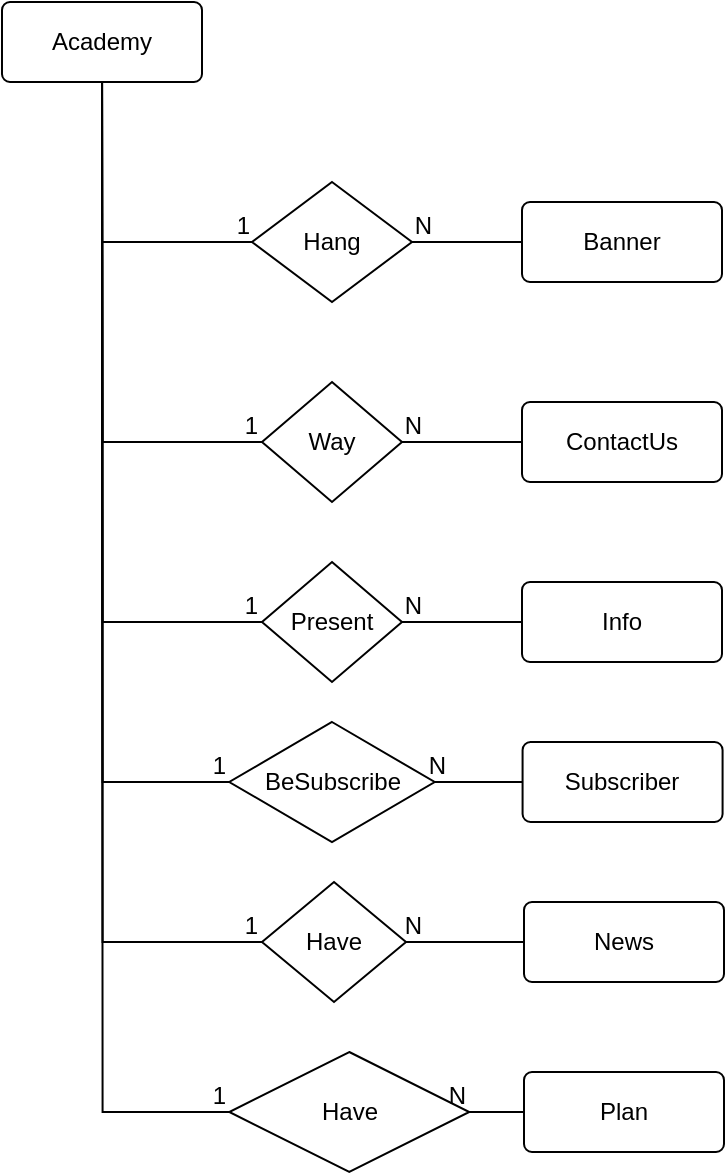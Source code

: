 <mxfile version="24.7.17">
  <diagram name="Page-1" id="yzOIdISyLGrGHIHWPUqi">
    <mxGraphModel dx="2924" dy="1197" grid="1" gridSize="10" guides="1" tooltips="1" connect="1" arrows="1" fold="1" page="1" pageScale="1" pageWidth="850" pageHeight="1100" math="0" shadow="0">
      <root>
        <mxCell id="0" />
        <mxCell id="1" parent="0" />
        <mxCell id="qgcFOLWU3ok1nIm4FP-3-1" value="Academy" style="rounded=1;arcSize=10;whiteSpace=wrap;html=1;align=center;" vertex="1" parent="1">
          <mxGeometry x="-688" y="170" width="100" height="40" as="geometry" />
        </mxCell>
        <mxCell id="qgcFOLWU3ok1nIm4FP-3-2" value="Banner" style="rounded=1;arcSize=10;whiteSpace=wrap;html=1;align=center;" vertex="1" parent="1">
          <mxGeometry x="-428" y="270" width="100" height="40" as="geometry" />
        </mxCell>
        <mxCell id="qgcFOLWU3ok1nIm4FP-3-3" value="Hang" style="shape=rhombus;perimeter=rhombusPerimeter;whiteSpace=wrap;html=1;align=center;" vertex="1" parent="1">
          <mxGeometry x="-563" y="260" width="80" height="60" as="geometry" />
        </mxCell>
        <mxCell id="qgcFOLWU3ok1nIm4FP-3-4" value="" style="endArrow=none;html=1;rounded=0;" edge="1" parent="1" source="qgcFOLWU3ok1nIm4FP-3-1" target="qgcFOLWU3ok1nIm4FP-3-3">
          <mxGeometry relative="1" as="geometry">
            <mxPoint x="-718" y="230" as="sourcePoint" />
            <mxPoint x="-558" y="230" as="targetPoint" />
            <Array as="points">
              <mxPoint x="-638" y="290" />
            </Array>
          </mxGeometry>
        </mxCell>
        <mxCell id="qgcFOLWU3ok1nIm4FP-3-5" value="1" style="resizable=0;html=1;whiteSpace=wrap;align=right;verticalAlign=bottom;" connectable="0" vertex="1" parent="qgcFOLWU3ok1nIm4FP-3-4">
          <mxGeometry x="1" relative="1" as="geometry" />
        </mxCell>
        <mxCell id="qgcFOLWU3ok1nIm4FP-3-6" value="" style="endArrow=none;html=1;rounded=0;" edge="1" parent="1" source="qgcFOLWU3ok1nIm4FP-3-3" target="qgcFOLWU3ok1nIm4FP-3-2">
          <mxGeometry relative="1" as="geometry">
            <mxPoint x="-648" y="330" as="sourcePoint" />
            <mxPoint x="-488" y="330" as="targetPoint" />
          </mxGeometry>
        </mxCell>
        <mxCell id="qgcFOLWU3ok1nIm4FP-3-7" value="N" style="resizable=0;html=1;whiteSpace=wrap;align=right;verticalAlign=bottom;" connectable="0" vertex="1" parent="qgcFOLWU3ok1nIm4FP-3-6">
          <mxGeometry x="1" relative="1" as="geometry">
            <mxPoint x="-44" as="offset" />
          </mxGeometry>
        </mxCell>
        <mxCell id="qgcFOLWU3ok1nIm4FP-3-8" value="ContactUs" style="rounded=1;arcSize=10;whiteSpace=wrap;html=1;align=center;" vertex="1" parent="1">
          <mxGeometry x="-428" y="370" width="100" height="40" as="geometry" />
        </mxCell>
        <mxCell id="qgcFOLWU3ok1nIm4FP-3-9" value="Way" style="shape=rhombus;perimeter=rhombusPerimeter;whiteSpace=wrap;html=1;align=center;" vertex="1" parent="1">
          <mxGeometry x="-558" y="360" width="70" height="60" as="geometry" />
        </mxCell>
        <mxCell id="qgcFOLWU3ok1nIm4FP-3-10" value="" style="endArrow=none;html=1;rounded=0;" edge="1" parent="1" source="qgcFOLWU3ok1nIm4FP-3-1" target="qgcFOLWU3ok1nIm4FP-3-9">
          <mxGeometry relative="1" as="geometry">
            <mxPoint x="-670.71" y="440" as="sourcePoint" />
            <mxPoint x="-510.71" y="440" as="targetPoint" />
            <Array as="points">
              <mxPoint x="-637.71" y="390" />
            </Array>
          </mxGeometry>
        </mxCell>
        <mxCell id="qgcFOLWU3ok1nIm4FP-3-11" value="1" style="resizable=0;html=1;whiteSpace=wrap;align=right;verticalAlign=bottom;" connectable="0" vertex="1" parent="qgcFOLWU3ok1nIm4FP-3-10">
          <mxGeometry x="1" relative="1" as="geometry" />
        </mxCell>
        <mxCell id="qgcFOLWU3ok1nIm4FP-3-12" value="" style="endArrow=none;html=1;rounded=0;" edge="1" parent="1" source="qgcFOLWU3ok1nIm4FP-3-8" target="qgcFOLWU3ok1nIm4FP-3-9">
          <mxGeometry relative="1" as="geometry">
            <mxPoint x="-470.71" y="460" as="sourcePoint" />
            <mxPoint x="-310.71" y="460" as="targetPoint" />
          </mxGeometry>
        </mxCell>
        <mxCell id="qgcFOLWU3ok1nIm4FP-3-13" value="N" style="resizable=0;html=1;whiteSpace=wrap;align=right;verticalAlign=bottom;" connectable="0" vertex="1" parent="qgcFOLWU3ok1nIm4FP-3-12">
          <mxGeometry x="1" relative="1" as="geometry">
            <mxPoint x="11" as="offset" />
          </mxGeometry>
        </mxCell>
        <mxCell id="qgcFOLWU3ok1nIm4FP-3-14" value="Info" style="rounded=1;arcSize=10;whiteSpace=wrap;html=1;align=center;" vertex="1" parent="1">
          <mxGeometry x="-428" y="460" width="100" height="40" as="geometry" />
        </mxCell>
        <mxCell id="qgcFOLWU3ok1nIm4FP-3-15" value="Present" style="shape=rhombus;perimeter=rhombusPerimeter;whiteSpace=wrap;html=1;align=center;" vertex="1" parent="1">
          <mxGeometry x="-558" y="450" width="70" height="60" as="geometry" />
        </mxCell>
        <mxCell id="qgcFOLWU3ok1nIm4FP-3-16" value="" style="endArrow=none;html=1;rounded=0;" edge="1" parent="1" source="qgcFOLWU3ok1nIm4FP-3-1" target="qgcFOLWU3ok1nIm4FP-3-15">
          <mxGeometry relative="1" as="geometry">
            <mxPoint x="-627.71" y="70" as="sourcePoint" />
            <mxPoint x="-547.71" y="400" as="targetPoint" />
            <Array as="points">
              <mxPoint x="-637.71" y="480" />
            </Array>
          </mxGeometry>
        </mxCell>
        <mxCell id="qgcFOLWU3ok1nIm4FP-3-17" value="1" style="resizable=0;html=1;whiteSpace=wrap;align=right;verticalAlign=bottom;" connectable="0" vertex="1" parent="qgcFOLWU3ok1nIm4FP-3-16">
          <mxGeometry x="1" relative="1" as="geometry" />
        </mxCell>
        <mxCell id="qgcFOLWU3ok1nIm4FP-3-18" value="" style="endArrow=none;html=1;rounded=0;" edge="1" parent="1" source="qgcFOLWU3ok1nIm4FP-3-14" target="qgcFOLWU3ok1nIm4FP-3-15">
          <mxGeometry relative="1" as="geometry">
            <mxPoint x="-417.71" y="400" as="sourcePoint" />
            <mxPoint x="-477.71" y="400" as="targetPoint" />
          </mxGeometry>
        </mxCell>
        <mxCell id="qgcFOLWU3ok1nIm4FP-3-19" value="N" style="resizable=0;html=1;whiteSpace=wrap;align=right;verticalAlign=bottom;" connectable="0" vertex="1" parent="qgcFOLWU3ok1nIm4FP-3-18">
          <mxGeometry x="1" relative="1" as="geometry">
            <mxPoint x="11" as="offset" />
          </mxGeometry>
        </mxCell>
        <mxCell id="qgcFOLWU3ok1nIm4FP-3-20" value="Subscriber" style="rounded=1;arcSize=10;whiteSpace=wrap;html=1;align=center;" vertex="1" parent="1">
          <mxGeometry x="-427.71" y="540" width="100" height="40" as="geometry" />
        </mxCell>
        <mxCell id="qgcFOLWU3ok1nIm4FP-3-21" value="BeSubscribe" style="shape=rhombus;perimeter=rhombusPerimeter;whiteSpace=wrap;html=1;align=center;" vertex="1" parent="1">
          <mxGeometry x="-574.36" y="530" width="102.71" height="60" as="geometry" />
        </mxCell>
        <mxCell id="qgcFOLWU3ok1nIm4FP-3-22" value="" style="endArrow=none;html=1;rounded=0;" edge="1" parent="1" source="qgcFOLWU3ok1nIm4FP-3-20" target="qgcFOLWU3ok1nIm4FP-3-21">
          <mxGeometry relative="1" as="geometry">
            <mxPoint x="-630.71" y="620" as="sourcePoint" />
            <mxPoint x="-470.71" y="620" as="targetPoint" />
          </mxGeometry>
        </mxCell>
        <mxCell id="qgcFOLWU3ok1nIm4FP-3-23" value="N" style="resizable=0;html=1;whiteSpace=wrap;align=right;verticalAlign=bottom;" connectable="0" vertex="1" parent="qgcFOLWU3ok1nIm4FP-3-22">
          <mxGeometry x="1" relative="1" as="geometry">
            <mxPoint x="7" as="offset" />
          </mxGeometry>
        </mxCell>
        <mxCell id="qgcFOLWU3ok1nIm4FP-3-24" value="" style="endArrow=none;html=1;rounded=0;" edge="1" parent="1" source="qgcFOLWU3ok1nIm4FP-3-1" target="qgcFOLWU3ok1nIm4FP-3-21">
          <mxGeometry relative="1" as="geometry">
            <mxPoint x="-740.71" y="560" as="sourcePoint" />
            <mxPoint x="-580.71" y="560" as="targetPoint" />
            <Array as="points">
              <mxPoint x="-637.71" y="560" />
            </Array>
          </mxGeometry>
        </mxCell>
        <mxCell id="qgcFOLWU3ok1nIm4FP-3-25" value="1" style="resizable=0;html=1;whiteSpace=wrap;align=right;verticalAlign=bottom;" connectable="0" vertex="1" parent="qgcFOLWU3ok1nIm4FP-3-24">
          <mxGeometry x="1" relative="1" as="geometry" />
        </mxCell>
        <mxCell id="qgcFOLWU3ok1nIm4FP-3-26" value="News" style="rounded=1;arcSize=10;whiteSpace=wrap;html=1;align=center;" vertex="1" parent="1">
          <mxGeometry x="-427" y="620" width="100" height="40" as="geometry" />
        </mxCell>
        <mxCell id="qgcFOLWU3ok1nIm4FP-3-27" value="Have" style="shape=rhombus;perimeter=rhombusPerimeter;whiteSpace=wrap;html=1;align=center;" vertex="1" parent="1">
          <mxGeometry x="-558" y="610" width="72" height="60" as="geometry" />
        </mxCell>
        <mxCell id="qgcFOLWU3ok1nIm4FP-3-28" value="" style="endArrow=none;html=1;rounded=0;" edge="1" parent="1" source="qgcFOLWU3ok1nIm4FP-3-26" target="qgcFOLWU3ok1nIm4FP-3-27">
          <mxGeometry relative="1" as="geometry">
            <mxPoint x="-639.71" y="590" as="sourcePoint" />
            <mxPoint x="-479.71" y="590" as="targetPoint" />
          </mxGeometry>
        </mxCell>
        <mxCell id="qgcFOLWU3ok1nIm4FP-3-29" value="N" style="resizable=0;html=1;whiteSpace=wrap;align=right;verticalAlign=bottom;" connectable="0" vertex="1" parent="qgcFOLWU3ok1nIm4FP-3-28">
          <mxGeometry x="1" relative="1" as="geometry">
            <mxPoint x="9" as="offset" />
          </mxGeometry>
        </mxCell>
        <mxCell id="qgcFOLWU3ok1nIm4FP-3-30" value="" style="endArrow=none;html=1;rounded=0;" edge="1" parent="1" source="qgcFOLWU3ok1nIm4FP-3-1" target="qgcFOLWU3ok1nIm4FP-3-27">
          <mxGeometry relative="1" as="geometry">
            <mxPoint x="-780.71" y="630" as="sourcePoint" />
            <mxPoint x="-620.71" y="630" as="targetPoint" />
            <Array as="points">
              <mxPoint x="-637.71" y="640" />
            </Array>
          </mxGeometry>
        </mxCell>
        <mxCell id="qgcFOLWU3ok1nIm4FP-3-31" value="1" style="resizable=0;html=1;whiteSpace=wrap;align=right;verticalAlign=bottom;" connectable="0" vertex="1" parent="qgcFOLWU3ok1nIm4FP-3-30">
          <mxGeometry x="1" relative="1" as="geometry" />
        </mxCell>
        <mxCell id="qgcFOLWU3ok1nIm4FP-3-32" value="Plan" style="rounded=1;arcSize=10;whiteSpace=wrap;html=1;align=center;" vertex="1" parent="1">
          <mxGeometry x="-427" y="705" width="100" height="40" as="geometry" />
        </mxCell>
        <mxCell id="qgcFOLWU3ok1nIm4FP-3-33" value="Have" style="shape=rhombus;perimeter=rhombusPerimeter;whiteSpace=wrap;html=1;align=center;" vertex="1" parent="1">
          <mxGeometry x="-574.36" y="695" width="120" height="60" as="geometry" />
        </mxCell>
        <mxCell id="qgcFOLWU3ok1nIm4FP-3-34" value="" style="endArrow=none;html=1;rounded=0;" edge="1" parent="1" source="qgcFOLWU3ok1nIm4FP-3-32" target="qgcFOLWU3ok1nIm4FP-3-33">
          <mxGeometry relative="1" as="geometry">
            <mxPoint x="-1000.71" y="670" as="sourcePoint" />
            <mxPoint x="-840.71" y="670" as="targetPoint" />
          </mxGeometry>
        </mxCell>
        <mxCell id="qgcFOLWU3ok1nIm4FP-3-35" value="N" style="resizable=0;html=1;whiteSpace=wrap;align=right;verticalAlign=bottom;" connectable="0" vertex="1" parent="qgcFOLWU3ok1nIm4FP-3-34">
          <mxGeometry x="1" relative="1" as="geometry" />
        </mxCell>
        <mxCell id="qgcFOLWU3ok1nIm4FP-3-36" value="" style="endArrow=none;html=1;rounded=0;" edge="1" parent="1" source="qgcFOLWU3ok1nIm4FP-3-1" target="qgcFOLWU3ok1nIm4FP-3-33">
          <mxGeometry relative="1" as="geometry">
            <mxPoint x="-850.71" y="630" as="sourcePoint" />
            <mxPoint x="-690.71" y="630" as="targetPoint" />
            <Array as="points">
              <mxPoint x="-637.71" y="725" />
            </Array>
          </mxGeometry>
        </mxCell>
        <mxCell id="qgcFOLWU3ok1nIm4FP-3-37" value="1" style="resizable=0;html=1;whiteSpace=wrap;align=right;verticalAlign=bottom;" connectable="0" vertex="1" parent="qgcFOLWU3ok1nIm4FP-3-36">
          <mxGeometry x="1" relative="1" as="geometry" />
        </mxCell>
      </root>
    </mxGraphModel>
  </diagram>
</mxfile>

